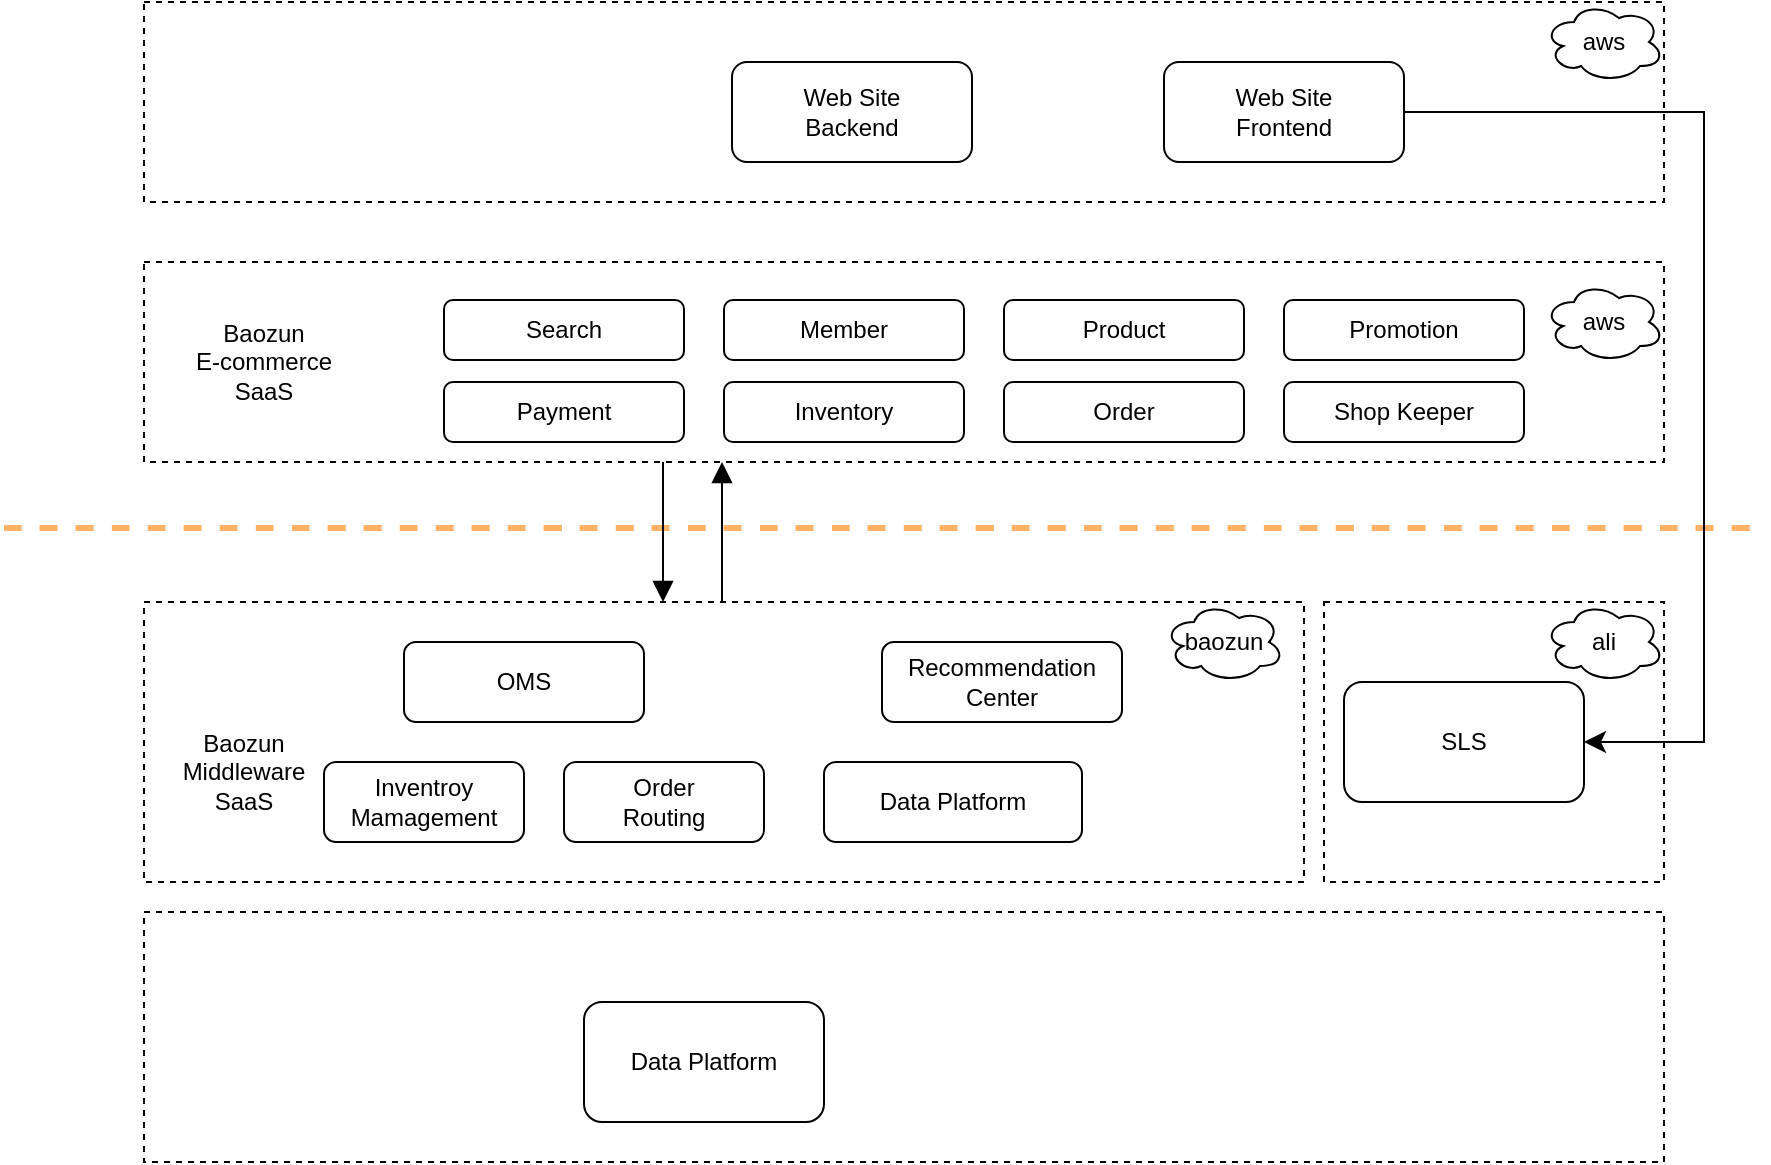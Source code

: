 <mxfile version="27.0.5">
  <diagram id="F0W5LtZeSDdKuc8qU7w1" name="Page-1">
    <mxGraphModel dx="2970" dy="892" grid="1" gridSize="10" guides="1" tooltips="1" connect="1" arrows="1" fold="1" page="1" pageScale="1" pageWidth="827" pageHeight="1169" math="0" shadow="0">
      <root>
        <mxCell id="0" />
        <mxCell id="1" parent="0" />
        <mxCell id="w8T3L-g9OlZxXHHQqmX--7" value="" style="rounded=0;whiteSpace=wrap;html=1;dashed=1;" vertex="1" parent="1">
          <mxGeometry y="380" width="580" height="140" as="geometry" />
        </mxCell>
        <mxCell id="w8T3L-g9OlZxXHHQqmX--1" value="" style="rounded=0;whiteSpace=wrap;html=1;dashed=1;" vertex="1" parent="1">
          <mxGeometry y="80" width="760" height="100" as="geometry" />
        </mxCell>
        <mxCell id="w8T3L-g9OlZxXHHQqmX--3" value="aws" style="ellipse;shape=cloud;whiteSpace=wrap;html=1;" vertex="1" parent="1">
          <mxGeometry x="700" y="80" width="60" height="40" as="geometry" />
        </mxCell>
        <mxCell id="w8T3L-g9OlZxXHHQqmX--4" value="" style="rounded=0;whiteSpace=wrap;html=1;dashed=1;" vertex="1" parent="1">
          <mxGeometry y="210" width="760" height="100" as="geometry" />
        </mxCell>
        <mxCell id="w8T3L-g9OlZxXHHQqmX--5" value="&lt;div&gt;baozun&lt;/div&gt;" style="ellipse;shape=cloud;whiteSpace=wrap;html=1;" vertex="1" parent="1">
          <mxGeometry x="510" y="380" width="60" height="40" as="geometry" />
        </mxCell>
        <mxCell id="w8T3L-g9OlZxXHHQqmX--6" value="" style="endArrow=none;dashed=1;html=1;rounded=0;fontSize=12;startSize=8;endSize=8;curved=1;strokeWidth=3;strokeColor=#FFB366;" edge="1" parent="1">
          <mxGeometry width="50" height="50" relative="1" as="geometry">
            <mxPoint x="-70" y="343" as="sourcePoint" />
            <mxPoint x="810" y="343" as="targetPoint" />
          </mxGeometry>
        </mxCell>
        <mxCell id="w8T3L-g9OlZxXHHQqmX--8" value="" style="rounded=0;whiteSpace=wrap;html=1;dashed=1;" vertex="1" parent="1">
          <mxGeometry y="535" width="760" height="125" as="geometry" />
        </mxCell>
        <mxCell id="w8T3L-g9OlZxXHHQqmX--9" value="OMS" style="rounded=1;whiteSpace=wrap;html=1;" vertex="1" parent="1">
          <mxGeometry x="130" y="400" width="120" height="40" as="geometry" />
        </mxCell>
        <mxCell id="w8T3L-g9OlZxXHHQqmX--10" value="aws" style="ellipse;shape=cloud;whiteSpace=wrap;html=1;" vertex="1" parent="1">
          <mxGeometry x="700" y="220" width="60" height="40" as="geometry" />
        </mxCell>
        <mxCell id="w8T3L-g9OlZxXHHQqmX--11" value="Data Platform" style="rounded=1;whiteSpace=wrap;html=1;" vertex="1" parent="1">
          <mxGeometry x="220" y="580" width="120" height="60" as="geometry" />
        </mxCell>
        <mxCell id="w8T3L-g9OlZxXHHQqmX--12" value="" style="rounded=0;whiteSpace=wrap;html=1;dashed=1;" vertex="1" parent="1">
          <mxGeometry x="590" y="380" width="170" height="140" as="geometry" />
        </mxCell>
        <mxCell id="w8T3L-g9OlZxXHHQqmX--13" value="SLS" style="rounded=1;whiteSpace=wrap;html=1;" vertex="1" parent="1">
          <mxGeometry x="600" y="420" width="120" height="60" as="geometry" />
        </mxCell>
        <mxCell id="w8T3L-g9OlZxXHHQqmX--14" value="ali" style="ellipse;shape=cloud;whiteSpace=wrap;html=1;" vertex="1" parent="1">
          <mxGeometry x="700" y="380" width="60" height="40" as="geometry" />
        </mxCell>
        <mxCell id="w8T3L-g9OlZxXHHQqmX--16" value="&lt;div&gt;Recommendation&lt;/div&gt;&lt;div&gt;Center&lt;/div&gt;" style="rounded=1;whiteSpace=wrap;html=1;" vertex="1" parent="1">
          <mxGeometry x="369" y="400" width="120" height="40" as="geometry" />
        </mxCell>
        <mxCell id="w8T3L-g9OlZxXHHQqmX--17" value="Data Platform" style="rounded=1;whiteSpace=wrap;html=1;" vertex="1" parent="1">
          <mxGeometry x="340" y="460" width="129" height="40" as="geometry" />
        </mxCell>
        <mxCell id="w8T3L-g9OlZxXHHQqmX--18" value="Member" style="rounded=1;whiteSpace=wrap;html=1;" vertex="1" parent="1">
          <mxGeometry x="290" y="229" width="120" height="30" as="geometry" />
        </mxCell>
        <mxCell id="w8T3L-g9OlZxXHHQqmX--19" value="Product" style="rounded=1;whiteSpace=wrap;html=1;" vertex="1" parent="1">
          <mxGeometry x="430" y="229" width="120" height="30" as="geometry" />
        </mxCell>
        <mxCell id="w8T3L-g9OlZxXHHQqmX--20" value="Promotion" style="rounded=1;whiteSpace=wrap;html=1;" vertex="1" parent="1">
          <mxGeometry x="570" y="229" width="120" height="30" as="geometry" />
        </mxCell>
        <mxCell id="w8T3L-g9OlZxXHHQqmX--21" value="Inventory" style="rounded=1;whiteSpace=wrap;html=1;" vertex="1" parent="1">
          <mxGeometry x="290" y="270" width="120" height="30" as="geometry" />
        </mxCell>
        <mxCell id="w8T3L-g9OlZxXHHQqmX--22" value="Shop Keeper" style="rounded=1;whiteSpace=wrap;html=1;" vertex="1" parent="1">
          <mxGeometry x="570" y="270" width="120" height="30" as="geometry" />
        </mxCell>
        <mxCell id="w8T3L-g9OlZxXHHQqmX--24" value="Order" style="rounded=1;whiteSpace=wrap;html=1;" vertex="1" parent="1">
          <mxGeometry x="430" y="270" width="120" height="30" as="geometry" />
        </mxCell>
        <mxCell id="w8T3L-g9OlZxXHHQqmX--25" value="Payment" style="rounded=1;whiteSpace=wrap;html=1;" vertex="1" parent="1">
          <mxGeometry x="150" y="270" width="120" height="30" as="geometry" />
        </mxCell>
        <mxCell id="w8T3L-g9OlZxXHHQqmX--26" value="&lt;div&gt;Web Site&lt;/div&gt;&lt;div&gt;Backend&lt;/div&gt;" style="rounded=1;whiteSpace=wrap;html=1;" vertex="1" parent="1">
          <mxGeometry x="294" y="110" width="120" height="50" as="geometry" />
        </mxCell>
        <mxCell id="w8T3L-g9OlZxXHHQqmX--27" value="" style="endArrow=block;html=1;rounded=0;fontSize=12;startSize=8;endSize=8;curved=1;endFill=1;" edge="1" parent="1">
          <mxGeometry width="50" height="50" relative="1" as="geometry">
            <mxPoint x="259.5" y="310" as="sourcePoint" />
            <mxPoint x="259.5" y="380" as="targetPoint" />
          </mxGeometry>
        </mxCell>
        <mxCell id="w8T3L-g9OlZxXHHQqmX--28" value="" style="endArrow=none;html=1;rounded=0;fontSize=12;startSize=8;endSize=8;curved=1;startArrow=block;startFill=1;" edge="1" parent="1">
          <mxGeometry width="50" height="50" relative="1" as="geometry">
            <mxPoint x="289" y="310" as="sourcePoint" />
            <mxPoint x="289" y="380" as="targetPoint" />
          </mxGeometry>
        </mxCell>
        <mxCell id="w8T3L-g9OlZxXHHQqmX--29" value="Search" style="rounded=1;whiteSpace=wrap;html=1;" vertex="1" parent="1">
          <mxGeometry x="150" y="229" width="120" height="30" as="geometry" />
        </mxCell>
        <mxCell id="w8T3L-g9OlZxXHHQqmX--35" style="edgeStyle=orthogonalEdgeStyle;rounded=0;orthogonalLoop=1;jettySize=auto;html=1;exitX=1;exitY=0.5;exitDx=0;exitDy=0;entryX=1;entryY=0.5;entryDx=0;entryDy=0;fontSize=12;startSize=8;endSize=8;" edge="1" parent="1" source="w8T3L-g9OlZxXHHQqmX--30" target="w8T3L-g9OlZxXHHQqmX--13">
          <mxGeometry relative="1" as="geometry">
            <Array as="points">
              <mxPoint x="780" y="135" />
              <mxPoint x="780" y="450" />
            </Array>
          </mxGeometry>
        </mxCell>
        <mxCell id="w8T3L-g9OlZxXHHQqmX--30" value="&lt;div&gt;Web Site&lt;/div&gt;&lt;div&gt;Frontend&lt;/div&gt;" style="rounded=1;whiteSpace=wrap;html=1;" vertex="1" parent="1">
          <mxGeometry x="510" y="110" width="120" height="50" as="geometry" />
        </mxCell>
        <mxCell id="w8T3L-g9OlZxXHHQqmX--31" value="&lt;div&gt;Baozun&lt;/div&gt;&lt;div&gt;E-commerce&lt;/div&gt;&lt;div&gt;SaaS&lt;/div&gt;" style="text;html=1;align=center;verticalAlign=middle;whiteSpace=wrap;rounded=0;" vertex="1" parent="1">
          <mxGeometry x="10" y="235" width="100" height="50" as="geometry" />
        </mxCell>
        <mxCell id="w8T3L-g9OlZxXHHQqmX--32" value="&lt;div&gt;Baozun&lt;/div&gt;&lt;div&gt;Middleware&lt;/div&gt;&lt;div&gt;SaaS&lt;/div&gt;" style="text;html=1;align=center;verticalAlign=middle;whiteSpace=wrap;rounded=0;" vertex="1" parent="1">
          <mxGeometry y="440" width="100" height="50" as="geometry" />
        </mxCell>
        <mxCell id="w8T3L-g9OlZxXHHQqmX--33" value="&lt;div&gt;Inventroy&lt;/div&gt;&lt;div&gt;Mamagement&lt;/div&gt;" style="rounded=1;whiteSpace=wrap;html=1;" vertex="1" parent="1">
          <mxGeometry x="90" y="460" width="100" height="40" as="geometry" />
        </mxCell>
        <mxCell id="w8T3L-g9OlZxXHHQqmX--34" value="&lt;div&gt;Order&lt;/div&gt;&lt;div&gt;Routing&lt;/div&gt;" style="rounded=1;whiteSpace=wrap;html=1;" vertex="1" parent="1">
          <mxGeometry x="210" y="460" width="100" height="40" as="geometry" />
        </mxCell>
      </root>
    </mxGraphModel>
  </diagram>
</mxfile>
